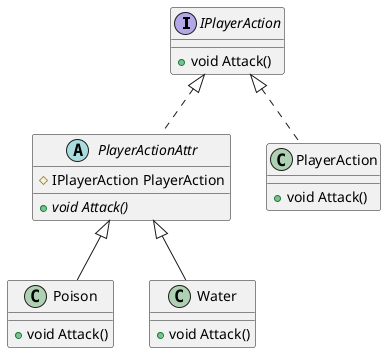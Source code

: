 @startuml
interface IPlayerAction {
    + void Attack()
}

class PlayerAction {
    + void Attack()
}

abstract class PlayerActionAttr {
    # IPlayerAction PlayerAction
    + {abstract} void Attack()
}

class Poison {
    + void Attack()
}

class Water {
    + void Attack()
}

PlayerAction .up.|> IPlayerAction
PlayerActionAttr .up.|> IPlayerAction
Poison -up-|> PlayerActionAttr
Water -up-|> PlayerActionAttr

@enduml